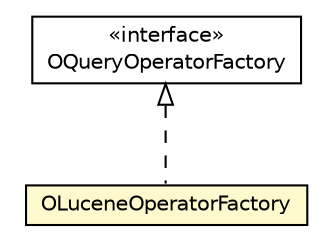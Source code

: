 #!/usr/local/bin/dot
#
# Class diagram 
# Generated by UMLGraph version R5_6-24-gf6e263 (http://www.umlgraph.org/)
#

digraph G {
	edge [fontname="Helvetica",fontsize=10,labelfontname="Helvetica",labelfontsize=10];
	node [fontname="Helvetica",fontsize=10,shape=plaintext];
	nodesep=0.25;
	ranksep=0.5;
	// com.orientechnologies.orient.core.sql.operator.OQueryOperatorFactory
	c2411086 [label=<<table title="com.orientechnologies.orient.core.sql.operator.OQueryOperatorFactory" border="0" cellborder="1" cellspacing="0" cellpadding="2" port="p" href="../../orient/core/sql/operator/OQueryOperatorFactory.html">
		<tr><td><table border="0" cellspacing="0" cellpadding="1">
<tr><td align="center" balign="center"> &#171;interface&#187; </td></tr>
<tr><td align="center" balign="center"> OQueryOperatorFactory </td></tr>
		</table></td></tr>
		</table>>, URL="../../orient/core/sql/operator/OQueryOperatorFactory.html", fontname="Helvetica", fontcolor="black", fontsize=10.0];
	// com.orientechnologies.lucene.operator.OLuceneOperatorFactory
	c2412122 [label=<<table title="com.orientechnologies.lucene.operator.OLuceneOperatorFactory" border="0" cellborder="1" cellspacing="0" cellpadding="2" port="p" bgcolor="lemonChiffon" href="./OLuceneOperatorFactory.html">
		<tr><td><table border="0" cellspacing="0" cellpadding="1">
<tr><td align="center" balign="center"> OLuceneOperatorFactory </td></tr>
		</table></td></tr>
		</table>>, URL="./OLuceneOperatorFactory.html", fontname="Helvetica", fontcolor="black", fontsize=10.0];
	//com.orientechnologies.lucene.operator.OLuceneOperatorFactory implements com.orientechnologies.orient.core.sql.operator.OQueryOperatorFactory
	c2411086:p -> c2412122:p [dir=back,arrowtail=empty,style=dashed];
}

